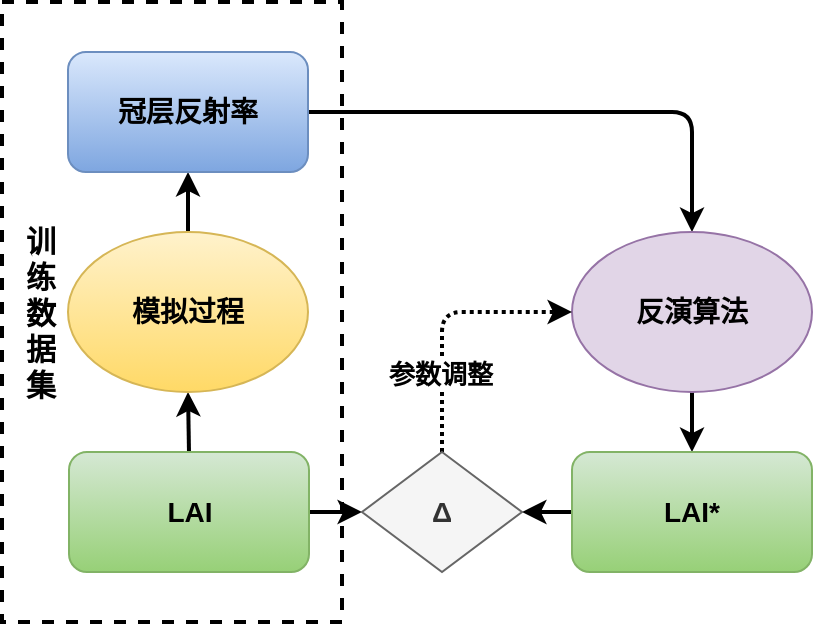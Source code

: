 <mxfile version="10.6.0" type="github"><diagram id="3E4Qd1NDSJWIGpD9BFvn" name="Page-1"><mxGraphModel dx="895" dy="487" grid="1" gridSize="10" guides="1" tooltips="1" connect="1" arrows="1" fold="1" page="1" pageScale="1" pageWidth="827" pageHeight="1169" math="0" shadow="0"><root><mxCell id="0"/><mxCell id="1" parent="0"/><mxCell id="bUMd1QkugzpRiEA5z7Hk-8" value="" style="rounded=0;whiteSpace=wrap;html=1;dashed=1;strokeWidth=2;fillColor=none;" vertex="1" parent="1"><mxGeometry x="260" y="55" width="170" height="310" as="geometry"/></mxCell><mxCell id="bUMd1QkugzpRiEA5z7Hk-9" style="edgeStyle=orthogonalEdgeStyle;rounded=0;orthogonalLoop=1;jettySize=auto;html=1;exitX=0.5;exitY=0;exitDx=0;exitDy=0;entryX=0.5;entryY=1;entryDx=0;entryDy=0;strokeWidth=2;" edge="1" parent="1" source="bUMd1QkugzpRiEA5z7Hk-1" target="bUMd1QkugzpRiEA5z7Hk-2"><mxGeometry relative="1" as="geometry"/></mxCell><mxCell id="bUMd1QkugzpRiEA5z7Hk-18" style="edgeStyle=orthogonalEdgeStyle;rounded=0;orthogonalLoop=1;jettySize=auto;html=1;exitX=1;exitY=0.5;exitDx=0;exitDy=0;entryX=0;entryY=0.5;entryDx=0;entryDy=0;strokeWidth=2;fontSize=15;" edge="1" parent="1" source="bUMd1QkugzpRiEA5z7Hk-1" target="bUMd1QkugzpRiEA5z7Hk-15"><mxGeometry relative="1" as="geometry"/></mxCell><mxCell id="bUMd1QkugzpRiEA5z7Hk-1" value="&lt;span&gt;LAI&lt;/span&gt;" style="rounded=1;whiteSpace=wrap;html=1;fontSize=14;gradientColor=#97d077;fillColor=#d5e8d4;strokeColor=#82b366;fontStyle=1" vertex="1" parent="1"><mxGeometry x="293.5" y="280" width="120" height="60" as="geometry"/></mxCell><mxCell id="bUMd1QkugzpRiEA5z7Hk-10" style="edgeStyle=orthogonalEdgeStyle;rounded=0;orthogonalLoop=1;jettySize=auto;html=1;exitX=0.5;exitY=0;exitDx=0;exitDy=0;strokeWidth=2;" edge="1" parent="1" source="bUMd1QkugzpRiEA5z7Hk-2" target="bUMd1QkugzpRiEA5z7Hk-4"><mxGeometry relative="1" as="geometry"/></mxCell><mxCell id="bUMd1QkugzpRiEA5z7Hk-2" value="模拟过程" style="ellipse;whiteSpace=wrap;html=1;fontSize=14;gradientColor=#ffd966;fillColor=#fff2cc;strokeColor=#d6b656;fontStyle=1" vertex="1" parent="1"><mxGeometry x="293" y="170" width="120" height="80" as="geometry"/></mxCell><mxCell id="bUMd1QkugzpRiEA5z7Hk-12" style="edgeStyle=orthogonalEdgeStyle;rounded=1;orthogonalLoop=1;jettySize=auto;html=1;exitX=1;exitY=0.5;exitDx=0;exitDy=0;entryX=0.5;entryY=0;entryDx=0;entryDy=0;strokeWidth=2;" edge="1" parent="1" source="bUMd1QkugzpRiEA5z7Hk-4" target="bUMd1QkugzpRiEA5z7Hk-11"><mxGeometry relative="1" as="geometry"/></mxCell><mxCell id="bUMd1QkugzpRiEA5z7Hk-4" value="冠层反射率" style="rounded=1;whiteSpace=wrap;html=1;fontSize=14;gradientColor=#7ea6e0;fillColor=#dae8fc;strokeColor=#6c8ebf;fontStyle=1" vertex="1" parent="1"><mxGeometry x="293" y="80" width="120" height="60" as="geometry"/></mxCell><mxCell id="bUMd1QkugzpRiEA5z7Hk-14" style="edgeStyle=orthogonalEdgeStyle;rounded=0;orthogonalLoop=1;jettySize=auto;html=1;exitX=0.5;exitY=1;exitDx=0;exitDy=0;strokeWidth=2;" edge="1" parent="1" source="bUMd1QkugzpRiEA5z7Hk-11" target="bUMd1QkugzpRiEA5z7Hk-13"><mxGeometry relative="1" as="geometry"/></mxCell><mxCell id="bUMd1QkugzpRiEA5z7Hk-11" value="反演算法" style="ellipse;whiteSpace=wrap;html=1;fontSize=14;fillColor=#e1d5e7;strokeColor=#9673a6;fontStyle=1" vertex="1" parent="1"><mxGeometry x="545" y="170" width="120" height="80" as="geometry"/></mxCell><mxCell id="bUMd1QkugzpRiEA5z7Hk-17" style="edgeStyle=orthogonalEdgeStyle;rounded=0;orthogonalLoop=1;jettySize=auto;html=1;exitX=0;exitY=0.5;exitDx=0;exitDy=0;entryX=1;entryY=0.5;entryDx=0;entryDy=0;strokeWidth=2;fontSize=15;" edge="1" parent="1" source="bUMd1QkugzpRiEA5z7Hk-13" target="bUMd1QkugzpRiEA5z7Hk-15"><mxGeometry relative="1" as="geometry"><mxPoint x="542" y="309.667" as="targetPoint"/></mxGeometry></mxCell><mxCell id="bUMd1QkugzpRiEA5z7Hk-13" value="&lt;span&gt;LAI*&lt;/span&gt;" style="rounded=1;whiteSpace=wrap;html=1;fontSize=14;gradientColor=#97d077;fillColor=#d5e8d4;strokeColor=#82b366;fontStyle=1" vertex="1" parent="1"><mxGeometry x="545" y="280" width="120" height="60" as="geometry"/></mxCell><mxCell id="bUMd1QkugzpRiEA5z7Hk-24" style="edgeStyle=orthogonalEdgeStyle;rounded=1;orthogonalLoop=1;jettySize=auto;html=1;exitX=0.5;exitY=0;exitDx=0;exitDy=0;entryX=0;entryY=0.5;entryDx=0;entryDy=0;strokeWidth=2;fontSize=14;dashed=1;dashPattern=1 1;" edge="1" parent="1" source="bUMd1QkugzpRiEA5z7Hk-15" target="bUMd1QkugzpRiEA5z7Hk-11"><mxGeometry relative="1" as="geometry"><mxPoint x="480" y="234.667" as="targetPoint"/></mxGeometry></mxCell><mxCell id="bUMd1QkugzpRiEA5z7Hk-26" value="参数调整" style="text;html=1;resizable=0;points=[];align=center;verticalAlign=middle;labelBackgroundColor=#ffffff;fontSize=13;fontStyle=1" vertex="1" connectable="0" parent="bUMd1QkugzpRiEA5z7Hk-24"><mxGeometry x="0.025" y="-10" relative="1" as="geometry"><mxPoint x="-11" y="29.5" as="offset"/></mxGeometry></mxCell><mxCell id="bUMd1QkugzpRiEA5z7Hk-15" value="&lt;p style=&quot;font-size: 14px;&quot;&gt;&lt;span style=&quot;font-size: 14px;&quot;&gt;Δ&lt;/span&gt;&lt;/p&gt;" style="rhombus;whiteSpace=wrap;html=1;strokeWidth=1;fillColor=#f5f5f5;strokeColor=#666666;fontColor=#333333;fontStyle=1;fontSize=14;" vertex="1" parent="1"><mxGeometry x="440" y="280" width="80" height="60" as="geometry"/></mxCell><mxCell id="bUMd1QkugzpRiEA5z7Hk-16" value="训练数据集" style="text;html=1;strokeColor=none;fillColor=none;align=center;verticalAlign=middle;whiteSpace=wrap;rounded=0;fontSize=15;fontStyle=1" vertex="1" parent="1"><mxGeometry x="266" y="162.5" width="27" height="95" as="geometry"/></mxCell></root></mxGraphModel></diagram></mxfile>
